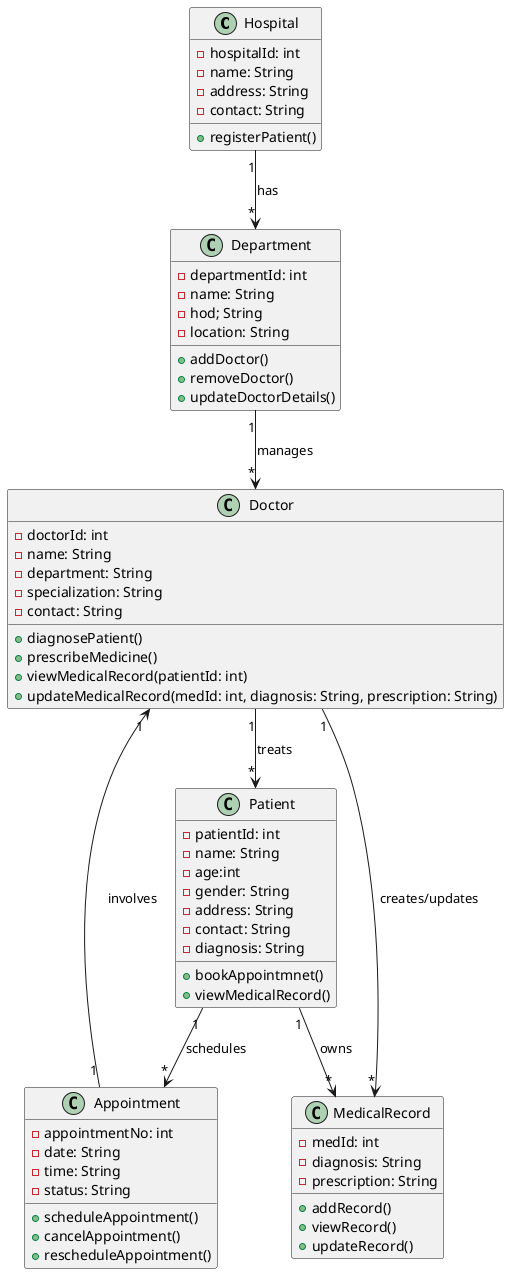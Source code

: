 @startuml
'Classes:
'-------------

class Hospital {
  - hospitalId: int  
  - name: String
  - address: String
  - contact: String
  + registerPatient()  
}

class Doctor {
  - doctorId: int  
  - name: String
  - department: String
  - specialization: String
  - contact: String
  + diagnosePatient() 
  + prescribeMedicine()
  + viewMedicalRecord(patientId: int)
  + updateMedicalRecord(medId: int, diagnosis: String, prescription: String)
}

class Department {
  - departmentId: int  
  - name: String
  - hod; String
  - location: String
  + addDoctor()
  + removeDoctor()
  + updateDoctorDetails()

}

class Patient {
  - patientId: int  
  - name: String
  - age:int
  - gender: String
  - address: String
  - contact: String
  - diagnosis: String
  + bookAppointmnet()  
  + viewMedicalRecord()
}

class Appointment {
  - appointmentNo: int
  - date: String
  - time: String
  - status: String
  + scheduleAppointment()
  + cancelAppointment()
  + rescheduleAppointment()
}


class MedicalRecord {
  - medId: int
  - diagnosis: String
  - prescription: String
  + addRecord()
  + viewRecord()
  + updateRecord()
}



'Associations:
'-------------

Hospital "1" --> "*" Department : has
Department "1" --> "*" Doctor : manages
Doctor "1" --> "*" Patient : treats
Patient "1" --> "*" Appointment : schedules
Appointment "1" --> "1" Doctor : involves
Patient "1" --> "*" MedicalRecord : owns
Doctor "1" --> "*" MedicalRecord : creates/updates
@enduml
